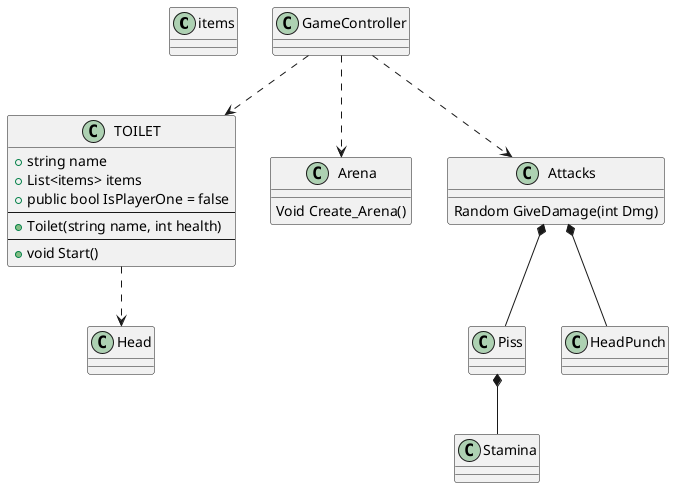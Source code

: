 @startuml
class items{}
class GameController{
    
}

class TOILET{
    + string name
    + List<items> items
    + public bool IsPlayerOne = false
    --
    + Toilet(string name, int health)
    --
    + void Start()
}

class Piss{
}

class Head{

}
Class HeadPunch{
}

class Arena{
    Void Create_Arena()
}
class Attacks{
 Random GiveDamage(int Dmg)
}
class Stamina{

}
Piss *-- Stamina
Attacks *--  Piss
Attacks *--  HeadPunch
GameController ..> Attacks
GameController ..> Arena
GameController ..> TOILET
TOILET ..> Head
@enduml